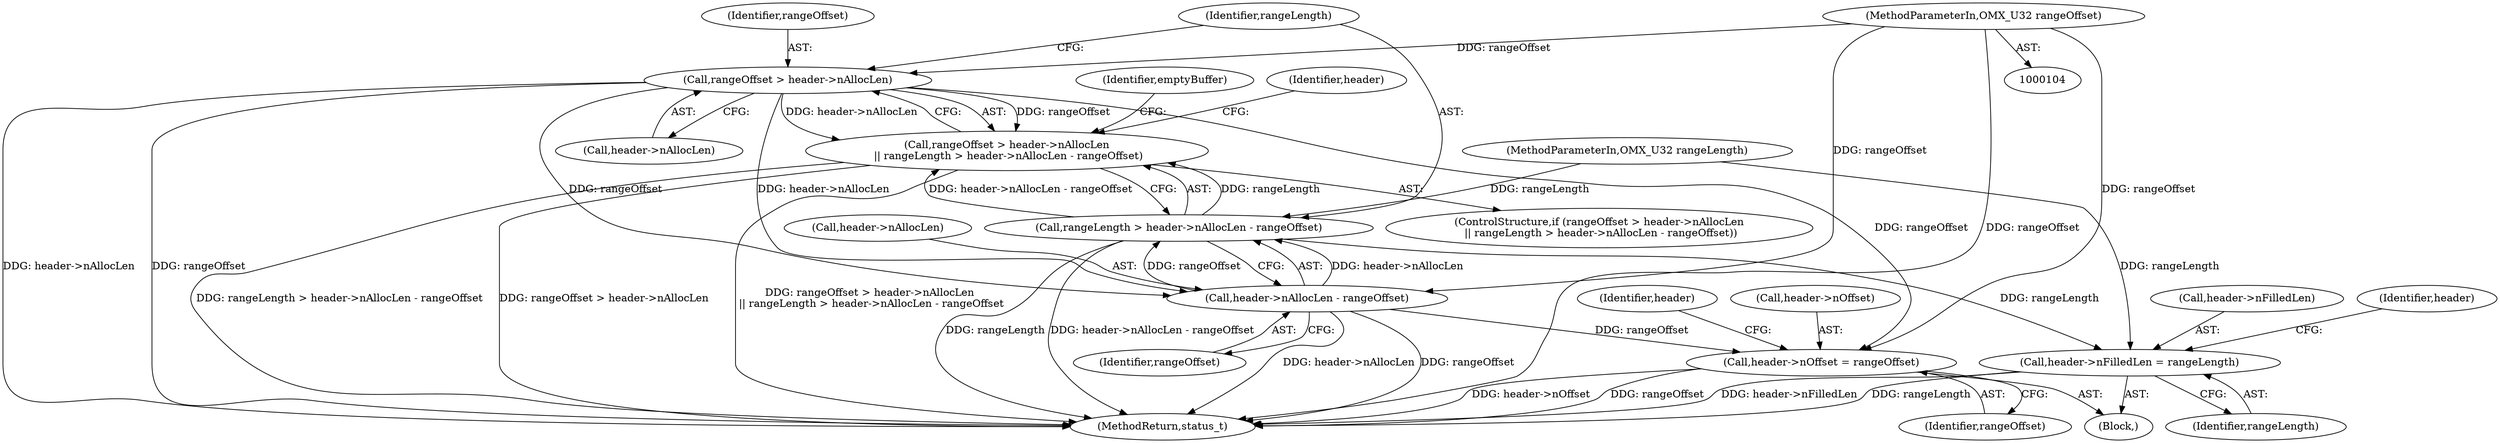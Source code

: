 digraph "0_Android_b351eabb428c7ca85a34513c64601f437923d576_4@pointer" {
"1000237" [label="(Call,rangeOffset > header->nAllocLen)"];
"1000106" [label="(MethodParameterIn,OMX_U32 rangeOffset)"];
"1000236" [label="(Call,rangeOffset > header->nAllocLen\n || rangeLength > header->nAllocLen - rangeOffset)"];
"1000244" [label="(Call,header->nAllocLen - rangeOffset)"];
"1000242" [label="(Call,rangeLength > header->nAllocLen - rangeOffset)"];
"1000266" [label="(Call,header->nFilledLen = rangeLength)"];
"1000271" [label="(Call,header->nOffset = rangeOffset)"];
"1000268" [label="(Identifier,header)"];
"1000277" [label="(Identifier,header)"];
"1000244" [label="(Call,header->nAllocLen - rangeOffset)"];
"1000106" [label="(MethodParameterIn,OMX_U32 rangeOffset)"];
"1000267" [label="(Call,header->nFilledLen)"];
"1000235" [label="(ControlStructure,if (rangeOffset > header->nAllocLen\n || rangeLength > header->nAllocLen - rangeOffset))"];
"1000243" [label="(Identifier,rangeLength)"];
"1000242" [label="(Call,rangeLength > header->nAllocLen - rangeOffset)"];
"1000237" [label="(Call,rangeOffset > header->nAllocLen)"];
"1000251" [label="(Identifier,emptyBuffer)"];
"1000266" [label="(Call,header->nFilledLen = rangeLength)"];
"1000270" [label="(Identifier,rangeLength)"];
"1000275" [label="(Identifier,rangeOffset)"];
"1000236" [label="(Call,rangeOffset > header->nAllocLen\n || rangeLength > header->nAllocLen - rangeOffset)"];
"1000272" [label="(Call,header->nOffset)"];
"1000287" [label="(MethodReturn,status_t)"];
"1000238" [label="(Identifier,rangeOffset)"];
"1000239" [label="(Call,header->nAllocLen)"];
"1000273" [label="(Identifier,header)"];
"1000107" [label="(MethodParameterIn,OMX_U32 rangeLength)"];
"1000271" [label="(Call,header->nOffset = rangeOffset)"];
"1000245" [label="(Call,header->nAllocLen)"];
"1000234" [label="(Block,)"];
"1000248" [label="(Identifier,rangeOffset)"];
"1000237" -> "1000236"  [label="AST: "];
"1000237" -> "1000239"  [label="CFG: "];
"1000238" -> "1000237"  [label="AST: "];
"1000239" -> "1000237"  [label="AST: "];
"1000243" -> "1000237"  [label="CFG: "];
"1000236" -> "1000237"  [label="CFG: "];
"1000237" -> "1000287"  [label="DDG: header->nAllocLen"];
"1000237" -> "1000287"  [label="DDG: rangeOffset"];
"1000237" -> "1000236"  [label="DDG: rangeOffset"];
"1000237" -> "1000236"  [label="DDG: header->nAllocLen"];
"1000106" -> "1000237"  [label="DDG: rangeOffset"];
"1000237" -> "1000244"  [label="DDG: header->nAllocLen"];
"1000237" -> "1000244"  [label="DDG: rangeOffset"];
"1000237" -> "1000271"  [label="DDG: rangeOffset"];
"1000106" -> "1000104"  [label="AST: "];
"1000106" -> "1000287"  [label="DDG: rangeOffset"];
"1000106" -> "1000244"  [label="DDG: rangeOffset"];
"1000106" -> "1000271"  [label="DDG: rangeOffset"];
"1000236" -> "1000235"  [label="AST: "];
"1000236" -> "1000242"  [label="CFG: "];
"1000242" -> "1000236"  [label="AST: "];
"1000251" -> "1000236"  [label="CFG: "];
"1000268" -> "1000236"  [label="CFG: "];
"1000236" -> "1000287"  [label="DDG: rangeOffset > header->nAllocLen"];
"1000236" -> "1000287"  [label="DDG: rangeOffset > header->nAllocLen\n || rangeLength > header->nAllocLen - rangeOffset"];
"1000236" -> "1000287"  [label="DDG: rangeLength > header->nAllocLen - rangeOffset"];
"1000242" -> "1000236"  [label="DDG: rangeLength"];
"1000242" -> "1000236"  [label="DDG: header->nAllocLen - rangeOffset"];
"1000244" -> "1000242"  [label="AST: "];
"1000244" -> "1000248"  [label="CFG: "];
"1000245" -> "1000244"  [label="AST: "];
"1000248" -> "1000244"  [label="AST: "];
"1000242" -> "1000244"  [label="CFG: "];
"1000244" -> "1000287"  [label="DDG: header->nAllocLen"];
"1000244" -> "1000287"  [label="DDG: rangeOffset"];
"1000244" -> "1000242"  [label="DDG: header->nAllocLen"];
"1000244" -> "1000242"  [label="DDG: rangeOffset"];
"1000244" -> "1000271"  [label="DDG: rangeOffset"];
"1000243" -> "1000242"  [label="AST: "];
"1000242" -> "1000287"  [label="DDG: header->nAllocLen - rangeOffset"];
"1000242" -> "1000287"  [label="DDG: rangeLength"];
"1000107" -> "1000242"  [label="DDG: rangeLength"];
"1000242" -> "1000266"  [label="DDG: rangeLength"];
"1000266" -> "1000234"  [label="AST: "];
"1000266" -> "1000270"  [label="CFG: "];
"1000267" -> "1000266"  [label="AST: "];
"1000270" -> "1000266"  [label="AST: "];
"1000273" -> "1000266"  [label="CFG: "];
"1000266" -> "1000287"  [label="DDG: header->nFilledLen"];
"1000266" -> "1000287"  [label="DDG: rangeLength"];
"1000107" -> "1000266"  [label="DDG: rangeLength"];
"1000271" -> "1000234"  [label="AST: "];
"1000271" -> "1000275"  [label="CFG: "];
"1000272" -> "1000271"  [label="AST: "];
"1000275" -> "1000271"  [label="AST: "];
"1000277" -> "1000271"  [label="CFG: "];
"1000271" -> "1000287"  [label="DDG: rangeOffset"];
"1000271" -> "1000287"  [label="DDG: header->nOffset"];
}
